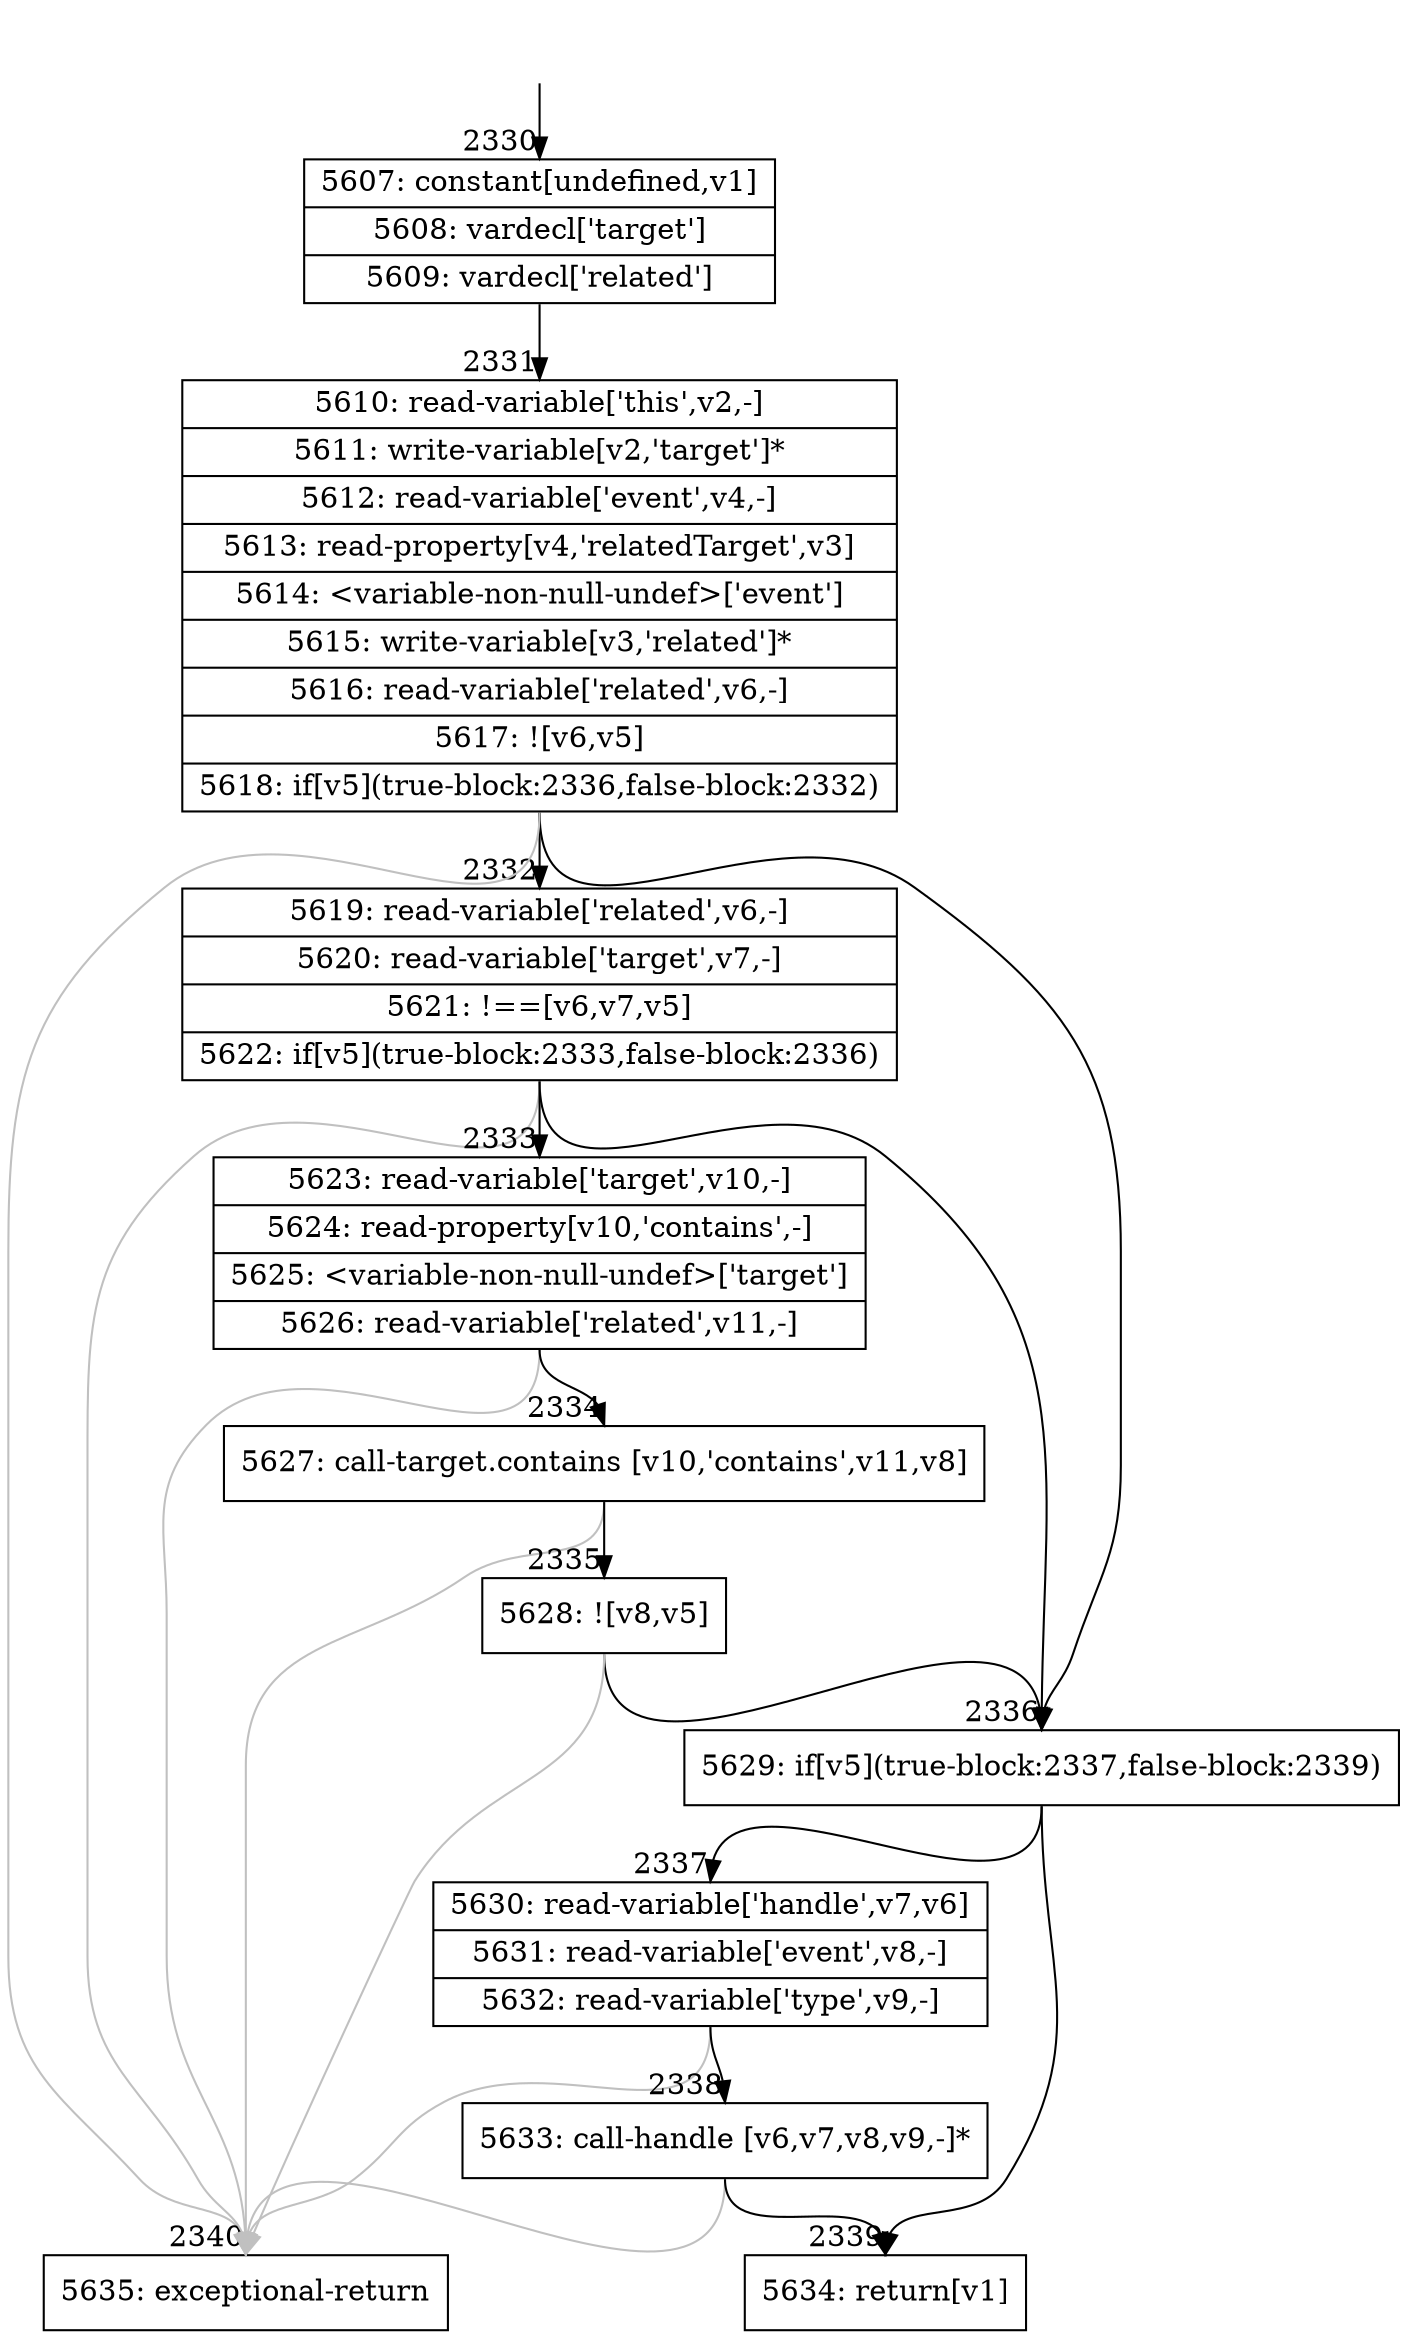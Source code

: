 digraph {
rankdir="TD"
BB_entry180[shape=none,label=""];
BB_entry180 -> BB2330 [tailport=s, headport=n, headlabel="    2330"]
BB2330 [shape=record label="{5607: constant[undefined,v1]|5608: vardecl['target']|5609: vardecl['related']}" ] 
BB2330 -> BB2331 [tailport=s, headport=n, headlabel="      2331"]
BB2331 [shape=record label="{5610: read-variable['this',v2,-]|5611: write-variable[v2,'target']*|5612: read-variable['event',v4,-]|5613: read-property[v4,'relatedTarget',v3]|5614: \<variable-non-null-undef\>['event']|5615: write-variable[v3,'related']*|5616: read-variable['related',v6,-]|5617: ![v6,v5]|5618: if[v5](true-block:2336,false-block:2332)}" ] 
BB2331 -> BB2336 [tailport=s, headport=n, headlabel="      2336"]
BB2331 -> BB2332 [tailport=s, headport=n, headlabel="      2332"]
BB2331 -> BB2340 [tailport=s, headport=n, color=gray, headlabel="      2340"]
BB2332 [shape=record label="{5619: read-variable['related',v6,-]|5620: read-variable['target',v7,-]|5621: !==[v6,v7,v5]|5622: if[v5](true-block:2333,false-block:2336)}" ] 
BB2332 -> BB2336 [tailport=s, headport=n]
BB2332 -> BB2333 [tailport=s, headport=n, headlabel="      2333"]
BB2332 -> BB2340 [tailport=s, headport=n, color=gray]
BB2333 [shape=record label="{5623: read-variable['target',v10,-]|5624: read-property[v10,'contains',-]|5625: \<variable-non-null-undef\>['target']|5626: read-variable['related',v11,-]}" ] 
BB2333 -> BB2334 [tailport=s, headport=n, headlabel="      2334"]
BB2333 -> BB2340 [tailport=s, headport=n, color=gray]
BB2334 [shape=record label="{5627: call-target.contains [v10,'contains',v11,v8]}" ] 
BB2334 -> BB2335 [tailport=s, headport=n, headlabel="      2335"]
BB2334 -> BB2340 [tailport=s, headport=n, color=gray]
BB2335 [shape=record label="{5628: ![v8,v5]}" ] 
BB2335 -> BB2336 [tailport=s, headport=n]
BB2335 -> BB2340 [tailport=s, headport=n, color=gray]
BB2336 [shape=record label="{5629: if[v5](true-block:2337,false-block:2339)}" ] 
BB2336 -> BB2337 [tailport=s, headport=n, headlabel="      2337"]
BB2336 -> BB2339 [tailport=s, headport=n, headlabel="      2339"]
BB2337 [shape=record label="{5630: read-variable['handle',v7,v6]|5631: read-variable['event',v8,-]|5632: read-variable['type',v9,-]}" ] 
BB2337 -> BB2338 [tailport=s, headport=n, headlabel="      2338"]
BB2337 -> BB2340 [tailport=s, headport=n, color=gray]
BB2338 [shape=record label="{5633: call-handle [v6,v7,v8,v9,-]*}" ] 
BB2338 -> BB2339 [tailport=s, headport=n]
BB2338 -> BB2340 [tailport=s, headport=n, color=gray]
BB2339 [shape=record label="{5634: return[v1]}" ] 
BB2340 [shape=record label="{5635: exceptional-return}" ] 
//#$~ 3329
}
